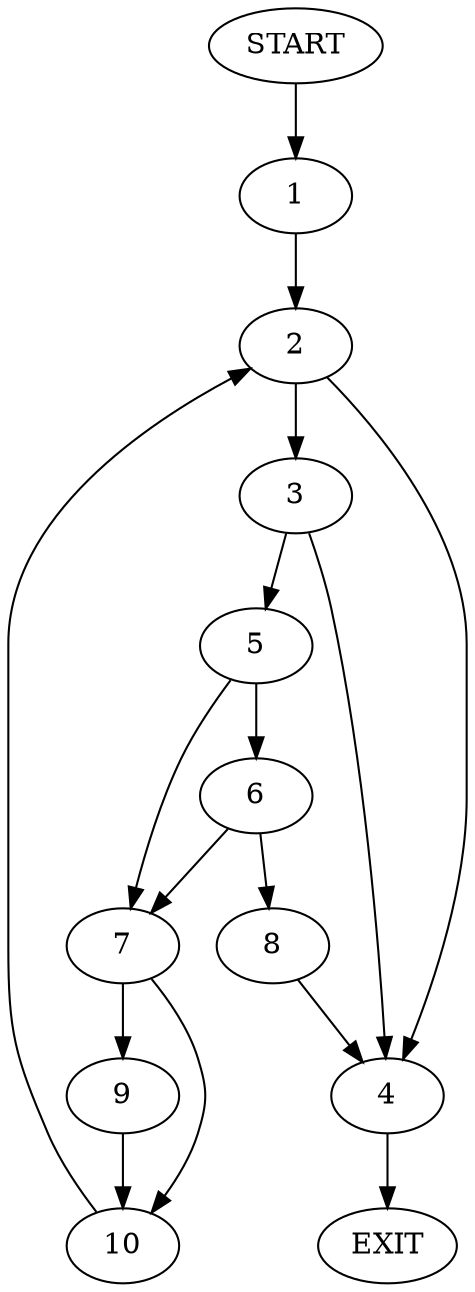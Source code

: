 digraph {
0 [label="START"];
1;
2;
3;
4;
5;
6;
7;
8;
9;
10;
11 [label="EXIT"];
0 -> 1;
1 -> 2;
2 -> 3;
2 -> 4;
4 -> 11;
3 -> 5;
3 -> 4;
5 -> 6;
5 -> 7;
6 -> 8;
6 -> 7;
7 -> 9;
7 -> 10;
8 -> 4;
10 -> 2;
9 -> 10;
}